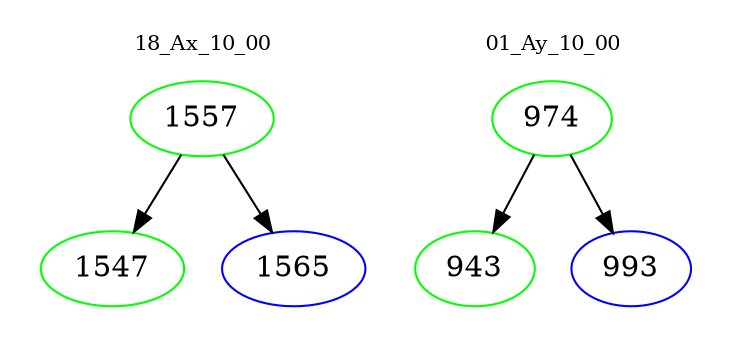 digraph{
subgraph cluster_0 {
color = white
label = "18_Ax_10_00";
fontsize=10;
T0_1557 [label="1557", color="green"]
T0_1557 -> T0_1547 [color="black"]
T0_1547 [label="1547", color="green"]
T0_1557 -> T0_1565 [color="black"]
T0_1565 [label="1565", color="blue"]
}
subgraph cluster_1 {
color = white
label = "01_Ay_10_00";
fontsize=10;
T1_974 [label="974", color="green"]
T1_974 -> T1_943 [color="black"]
T1_943 [label="943", color="green"]
T1_974 -> T1_993 [color="black"]
T1_993 [label="993", color="blue"]
}
}
